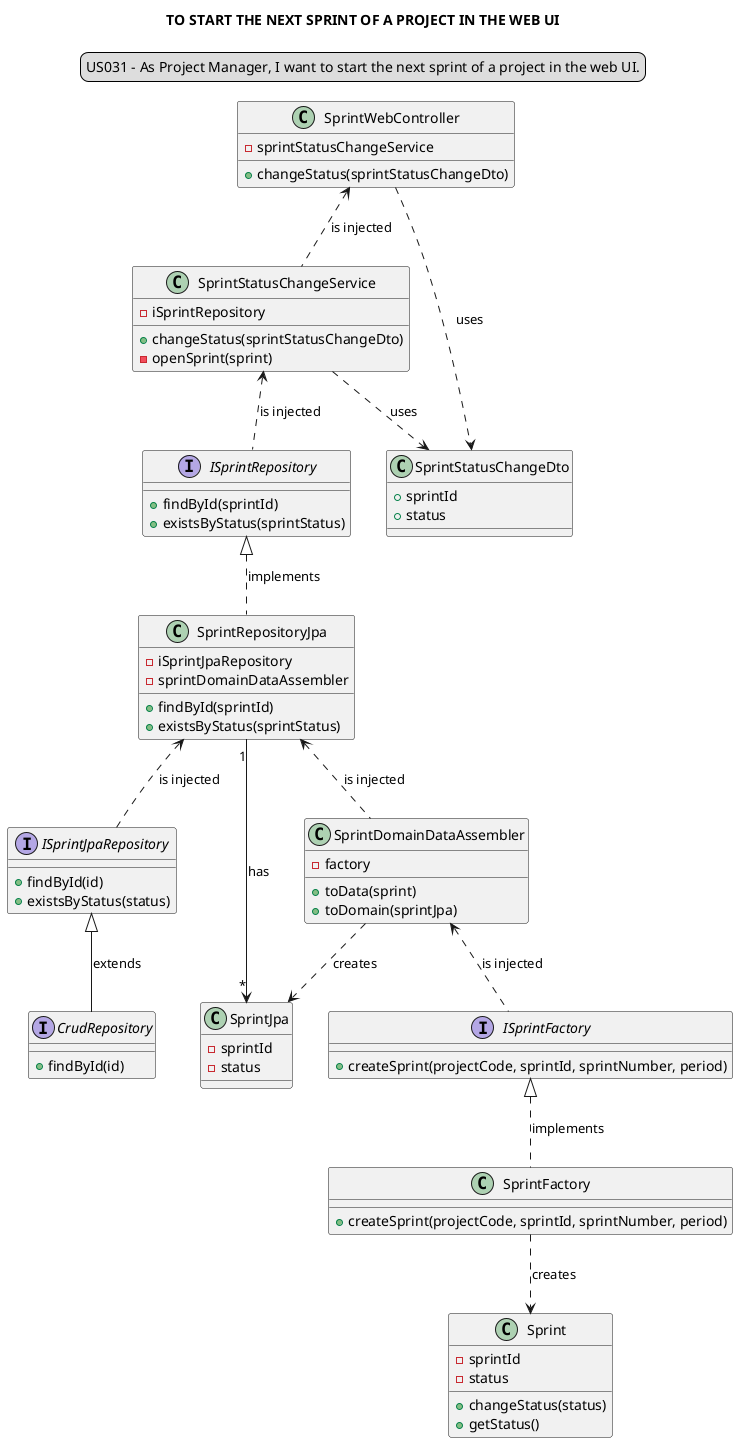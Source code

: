 @startuml

skinparam sequenceMessageAlign center
title TO START THE NEXT SPRINT OF A PROJECT IN THE WEB UI
legend top
US031 - As Project Manager, I want to start the next sprint of a project in the web UI.
end legend


class SprintWebController {
- sprintStatusChangeService
+ changeStatus(sprintStatusChangeDto)
}

class SprintStatusChangeService {
- iSprintRepository
+ changeStatus(sprintStatusChangeDto)
- openSprint(sprint)
}

interface ISprintRepository {
+ findById(sprintId)
+ existsByStatus(sprintStatus)
}


class SprintRepositoryJpa {
- iSprintJpaRepository
- sprintDomainDataAssembler
+ findById(sprintId)
+ existsByStatus(sprintStatus)
}

interface ISprintJpaRepository {
+ findById(id)
+ existsByStatus(status)
}

interface ISprintFactory{
+ createSprint(projectCode, sprintId, sprintNumber, period)
}

class SprintFactory{
+ createSprint(projectCode, sprintId, sprintNumber, period)
}

class Sprint {
- sprintId
- status
+ changeStatus(status)
+ getStatus()
}

class SprintJpa {
- sprintId
- status
}

class SprintDomainDataAssembler{
- factory
+ toData(sprint)
+ toDomain(sprintJpa)
}

class SprintStatusChangeDto {
+ sprintId
+ status
}

interface CrudRepository {
+ findById(id)
}


SprintWebController ..> SprintStatusChangeDto: uses
SprintWebController <.. SprintStatusChangeService: is injected
SprintStatusChangeService <.. ISprintRepository: is injected
SprintStatusChangeService ..> SprintStatusChangeDto: uses
ISprintRepository <|.. SprintRepositoryJpa: implements
SprintRepositoryJpa <.. ISprintJpaRepository: is injected
ISprintJpaRepository <|-- CrudRepository: extends
SprintRepositoryJpa <.. SprintDomainDataAssembler: is injected
SprintDomainDataAssembler ..> SprintJpa: creates
SprintDomainDataAssembler <.. ISprintFactory: is injected
ISprintFactory <|.. SprintFactory: implements
SprintFactory ..> Sprint: creates
SprintRepositoryJpa "1"--> "*"SprintJpa: has






@enduml